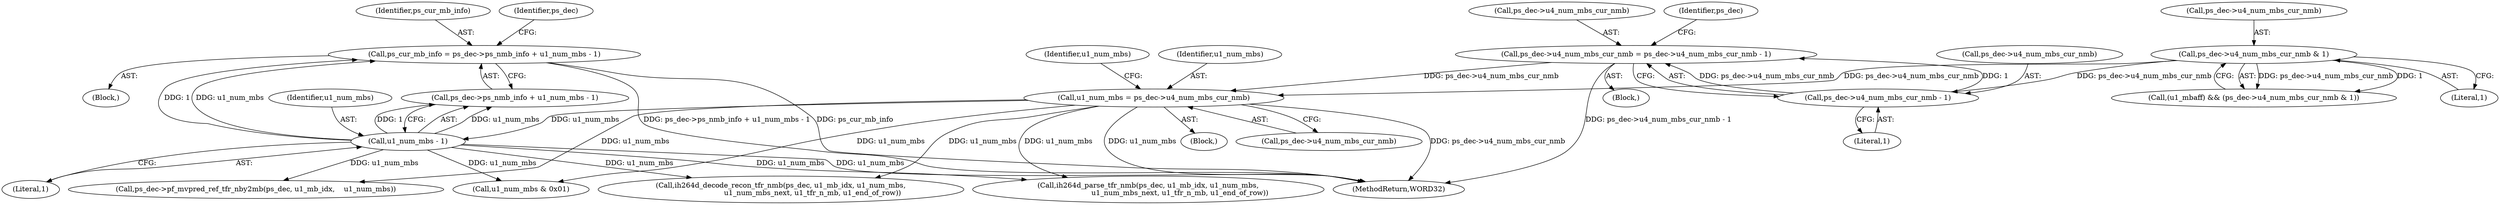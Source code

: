 digraph "0_Android_494561291a503840f385fbcd11d9bc5f4dc502b8_0@integer" {
"1000573" [label="(Call,ps_cur_mb_info = ps_dec->ps_nmb_info + u1_num_mbs - 1)"];
"1000579" [label="(Call,u1_num_mbs - 1)"];
"1000565" [label="(Call,u1_num_mbs = ps_dec->u4_num_mbs_cur_nmb)"];
"1000552" [label="(Call,ps_dec->u4_num_mbs_cur_nmb = ps_dec->u4_num_mbs_cur_nmb - 1)"];
"1000556" [label="(Call,ps_dec->u4_num_mbs_cur_nmb - 1)"];
"1000546" [label="(Call,ps_dec->u4_num_mbs_cur_nmb & 1)"];
"1000609" [label="(Identifier,ps_dec)"];
"1000563" [label="(Identifier,ps_dec)"];
"1000565" [label="(Call,u1_num_mbs = ps_dec->u4_num_mbs_cur_nmb)"];
"1000566" [label="(Identifier,u1_num_mbs)"];
"1000553" [label="(Call,ps_dec->u4_num_mbs_cur_nmb)"];
"1000688" [label="(Call,u1_num_mbs & 0x01)"];
"1000660" [label="(Call,ps_dec->pf_mvpred_ref_tfr_nby2mb(ps_dec, u1_mb_idx,    u1_num_mbs))"];
"1000572" [label="(Block,)"];
"1000552" [label="(Call,ps_dec->u4_num_mbs_cur_nmb = ps_dec->u4_num_mbs_cur_nmb - 1)"];
"1001427" [label="(MethodReturn,WORD32)"];
"1000571" [label="(Identifier,u1_num_mbs)"];
"1000546" [label="(Call,ps_dec->u4_num_mbs_cur_nmb & 1)"];
"1000580" [label="(Identifier,u1_num_mbs)"];
"1000557" [label="(Call,ps_dec->u4_num_mbs_cur_nmb)"];
"1000573" [label="(Call,ps_cur_mb_info = ps_dec->ps_nmb_info + u1_num_mbs - 1)"];
"1000574" [label="(Identifier,ps_cur_mb_info)"];
"1000721" [label="(Call,ih264d_decode_recon_tfr_nmb(ps_dec, u1_mb_idx, u1_num_mbs,\n                            u1_num_mbs_next, u1_tfr_n_mb, u1_end_of_row))"];
"1000542" [label="(Block,)"];
"1000575" [label="(Call,ps_dec->ps_nmb_info + u1_num_mbs - 1)"];
"1000547" [label="(Call,ps_dec->u4_num_mbs_cur_nmb)"];
"1000567" [label="(Call,ps_dec->u4_num_mbs_cur_nmb)"];
"1000560" [label="(Literal,1)"];
"1000544" [label="(Call,(u1_mbaff) && (ps_dec->u4_num_mbs_cur_nmb & 1))"];
"1000551" [label="(Block,)"];
"1000550" [label="(Literal,1)"];
"1000707" [label="(Call,ih264d_parse_tfr_nmb(ps_dec, u1_mb_idx, u1_num_mbs,\n                            u1_num_mbs_next, u1_tfr_n_mb, u1_end_of_row))"];
"1000579" [label="(Call,u1_num_mbs - 1)"];
"1000556" [label="(Call,ps_dec->u4_num_mbs_cur_nmb - 1)"];
"1000581" [label="(Literal,1)"];
"1000573" -> "1000572"  [label="AST: "];
"1000573" -> "1000575"  [label="CFG: "];
"1000574" -> "1000573"  [label="AST: "];
"1000575" -> "1000573"  [label="AST: "];
"1000609" -> "1000573"  [label="CFG: "];
"1000573" -> "1001427"  [label="DDG: ps_dec->ps_nmb_info + u1_num_mbs - 1"];
"1000573" -> "1001427"  [label="DDG: ps_cur_mb_info"];
"1000579" -> "1000573"  [label="DDG: u1_num_mbs"];
"1000579" -> "1000573"  [label="DDG: 1"];
"1000579" -> "1000575"  [label="AST: "];
"1000579" -> "1000581"  [label="CFG: "];
"1000580" -> "1000579"  [label="AST: "];
"1000581" -> "1000579"  [label="AST: "];
"1000575" -> "1000579"  [label="CFG: "];
"1000579" -> "1001427"  [label="DDG: u1_num_mbs"];
"1000579" -> "1000575"  [label="DDG: u1_num_mbs"];
"1000579" -> "1000575"  [label="DDG: 1"];
"1000565" -> "1000579"  [label="DDG: u1_num_mbs"];
"1000579" -> "1000660"  [label="DDG: u1_num_mbs"];
"1000579" -> "1000688"  [label="DDG: u1_num_mbs"];
"1000579" -> "1000707"  [label="DDG: u1_num_mbs"];
"1000579" -> "1000721"  [label="DDG: u1_num_mbs"];
"1000565" -> "1000542"  [label="AST: "];
"1000565" -> "1000567"  [label="CFG: "];
"1000566" -> "1000565"  [label="AST: "];
"1000567" -> "1000565"  [label="AST: "];
"1000571" -> "1000565"  [label="CFG: "];
"1000565" -> "1001427"  [label="DDG: u1_num_mbs"];
"1000565" -> "1001427"  [label="DDG: ps_dec->u4_num_mbs_cur_nmb"];
"1000552" -> "1000565"  [label="DDG: ps_dec->u4_num_mbs_cur_nmb"];
"1000546" -> "1000565"  [label="DDG: ps_dec->u4_num_mbs_cur_nmb"];
"1000565" -> "1000660"  [label="DDG: u1_num_mbs"];
"1000565" -> "1000688"  [label="DDG: u1_num_mbs"];
"1000565" -> "1000707"  [label="DDG: u1_num_mbs"];
"1000565" -> "1000721"  [label="DDG: u1_num_mbs"];
"1000552" -> "1000551"  [label="AST: "];
"1000552" -> "1000556"  [label="CFG: "];
"1000553" -> "1000552"  [label="AST: "];
"1000556" -> "1000552"  [label="AST: "];
"1000563" -> "1000552"  [label="CFG: "];
"1000552" -> "1001427"  [label="DDG: ps_dec->u4_num_mbs_cur_nmb - 1"];
"1000556" -> "1000552"  [label="DDG: ps_dec->u4_num_mbs_cur_nmb"];
"1000556" -> "1000552"  [label="DDG: 1"];
"1000556" -> "1000560"  [label="CFG: "];
"1000557" -> "1000556"  [label="AST: "];
"1000560" -> "1000556"  [label="AST: "];
"1000546" -> "1000556"  [label="DDG: ps_dec->u4_num_mbs_cur_nmb"];
"1000546" -> "1000544"  [label="AST: "];
"1000546" -> "1000550"  [label="CFG: "];
"1000547" -> "1000546"  [label="AST: "];
"1000550" -> "1000546"  [label="AST: "];
"1000544" -> "1000546"  [label="CFG: "];
"1000546" -> "1000544"  [label="DDG: ps_dec->u4_num_mbs_cur_nmb"];
"1000546" -> "1000544"  [label="DDG: 1"];
}
